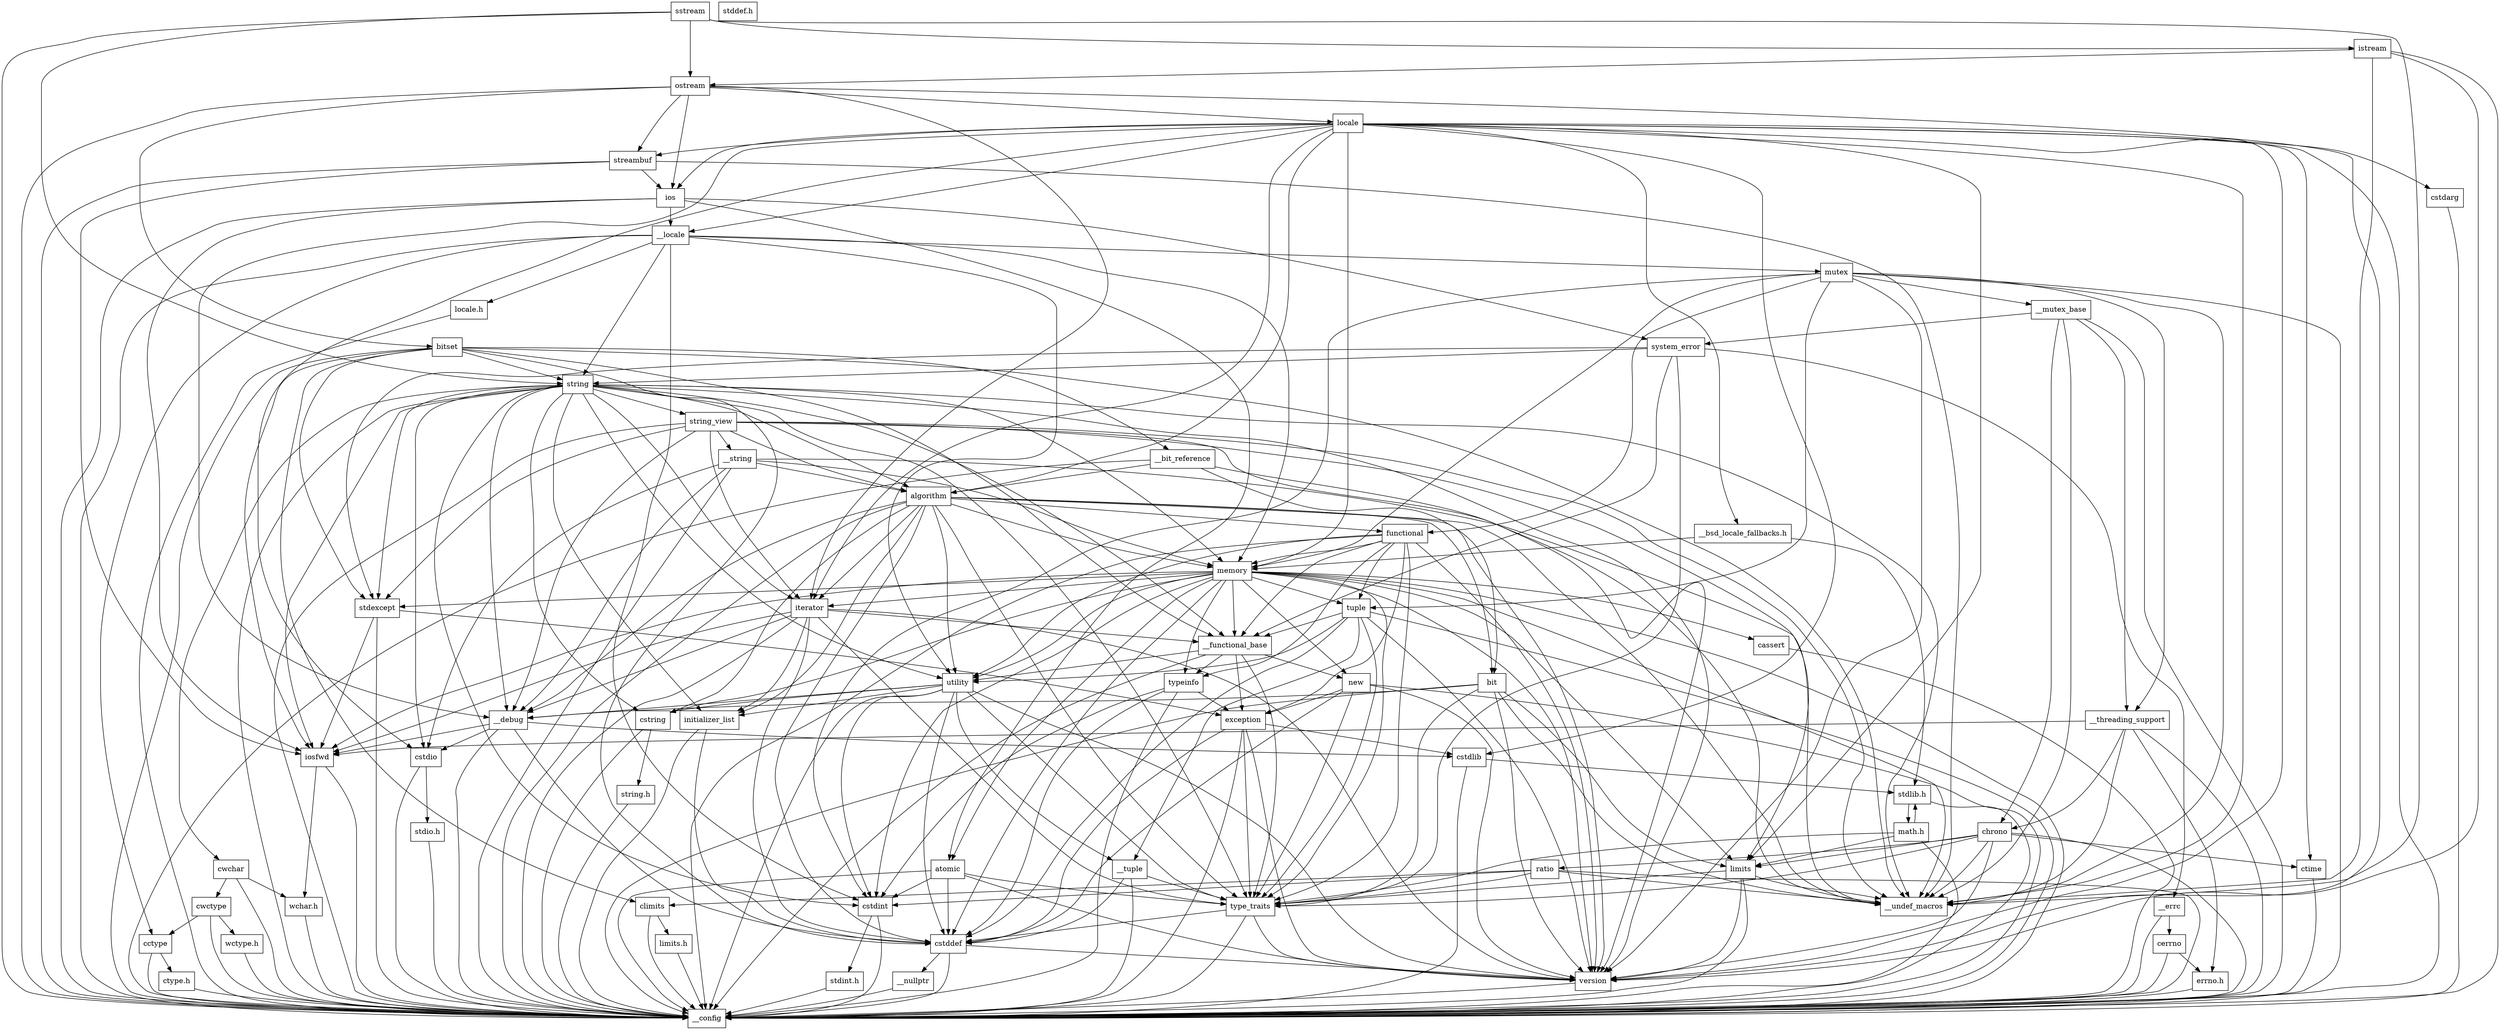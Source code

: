 digraph "dependencies" {
  header_1 [ shape="box", label="sstream"];
  header_2 [ shape="box", label="__config"];
  header_11 [ shape="box", label="ostream"];
  header_12 [ shape="box", label="ios"];
  header_13 [ shape="box", label="iosfwd"];
  header_14 [ shape="box", label="wchar.h"];
  header_19 [ shape="box", label="stddef.h"];
  header_30 [ shape="box", label="__locale"];
  header_31 [ shape="box", label="string"];
  header_32 [ shape="box", label="string_view"];
  header_33 [ shape="box", label="__string"];
  header_34 [ shape="box", label="algorithm"];
  header_35 [ shape="box", label="initializer_list"];
  header_36 [ shape="box", label="cstddef"];
  header_37 [ shape="box", label="version"];
  header_39 [ shape="box", label="__nullptr"];
  header_40 [ shape="box", label="type_traits"];
  header_41 [ shape="box", label="cstring"];
  header_42 [ shape="box", label="string.h"];
  header_45 [ shape="box", label="utility"];
  header_46 [ shape="box", label="__tuple"];
  header_47 [ shape="box", label="cstdint"];
  header_48 [ shape="box", label="stdint.h"];
  header_55 [ shape="box", label="__debug"];
  header_56 [ shape="box", label="cstdlib"];
  header_57 [ shape="box", label="stdlib.h"];
  header_82 [ shape="box", label="math.h"];
  header_94 [ shape="box", label="limits"];
  header_95 [ shape="box", label="__undef_macros"];
  header_96 [ shape="box", label="cstdio"];
  header_97 [ shape="box", label="stdio.h"];
  header_106 [ shape="box", label="memory"];
  header_107 [ shape="box", label="typeinfo"];
  header_108 [ shape="box", label="exception"];
  header_109 [ shape="box", label="new"];
  header_110 [ shape="box", label="iterator"];
  header_111 [ shape="box", label="__functional_base"];
  header_112 [ shape="box", label="tuple"];
  header_113 [ shape="box", label="stdexcept"];
  header_114 [ shape="box", label="cassert"];
  header_116 [ shape="box", label="atomic"];
  header_117 [ shape="box", label="functional"];
  header_118 [ shape="box", label="bit"];
  header_119 [ shape="box", label="cwchar"];
  header_120 [ shape="box", label="cwctype"];
  header_121 [ shape="box", label="cctype"];
  header_122 [ shape="box", label="ctype.h"];
  header_124 [ shape="box", label="wctype.h"];
  header_127 [ shape="box", label="mutex"];
  header_128 [ shape="box", label="__mutex_base"];
  header_129 [ shape="box", label="chrono"];
  header_130 [ shape="box", label="ctime"];
  header_136 [ shape="box", label="ratio"];
  header_137 [ shape="box", label="climits"];
  header_138 [ shape="box", label="limits.h"];
  header_147 [ shape="box", label="system_error"];
  header_148 [ shape="box", label="__errc"];
  header_149 [ shape="box", label="cerrno"];
  header_150 [ shape="box", label="errno.h"];
  header_158 [ shape="box", label="__threading_support"];
  header_164 [ shape="box", label="locale.h"];
  header_167 [ shape="box", label="streambuf"];
  header_168 [ shape="box", label="locale"];
  header_169 [ shape="box", label="cstdarg"];
  header_171 [ shape="box", label="__bsd_locale_fallbacks.h"];
  header_172 [ shape="box", label="bitset"];
  header_173 [ shape="box", label="__bit_reference"];
  header_174 [ shape="box", label="istream"];
  header_34 -> header_2;
  header_34 -> header_35;
  header_34 -> header_40;
  header_34 -> header_41;
  header_34 -> header_45;
  header_34 -> header_106;
  header_34 -> header_117;
  header_34 -> header_110;
  header_34 -> header_36;
  header_34 -> header_118;
  header_34 -> header_37;
  header_34 -> header_55;
  header_34 -> header_95;
  header_120 -> header_2;
  header_120 -> header_121;
  header_120 -> header_124;
  header_138 -> header_2;
  header_113 -> header_2;
  header_113 -> header_108;
  header_113 -> header_13;
  header_172 -> header_2;
  header_172 -> header_173;
  header_172 -> header_36;
  header_172 -> header_137;
  header_172 -> header_31;
  header_172 -> header_113;
  header_172 -> header_13;
  header_172 -> header_111;
  header_172 -> header_95;
  header_174 -> header_2;
  header_174 -> header_37;
  header_174 -> header_11;
  header_174 -> header_95;
  header_37 -> header_2;
  header_111 -> header_2;
  header_111 -> header_40;
  header_111 -> header_107;
  header_111 -> header_108;
  header_111 -> header_109;
  header_111 -> header_45;
  header_45 -> header_2;
  header_45 -> header_46;
  header_45 -> header_40;
  header_45 -> header_35;
  header_45 -> header_36;
  header_45 -> header_41;
  header_45 -> header_47;
  header_45 -> header_37;
  header_45 -> header_55;
  header_33 -> header_2;
  header_33 -> header_34;
  header_33 -> header_96;
  header_33 -> header_106;
  header_33 -> header_55;
  header_33 -> header_95;
  header_82 -> header_2;
  header_82 -> header_57;
  header_82 -> header_40;
  header_82 -> header_94;
  header_117 -> header_2;
  header_117 -> header_40;
  header_117 -> header_107;
  header_117 -> header_108;
  header_117 -> header_106;
  header_117 -> header_112;
  header_117 -> header_45;
  header_117 -> header_37;
  header_117 -> header_111;
  header_127 -> header_2;
  header_127 -> header_128;
  header_127 -> header_47;
  header_127 -> header_117;
  header_127 -> header_106;
  header_127 -> header_112;
  header_127 -> header_37;
  header_127 -> header_158;
  header_127 -> header_95;
  header_167 -> header_2;
  header_167 -> header_13;
  header_167 -> header_12;
  header_167 -> header_95;
  header_110 -> header_2;
  header_110 -> header_13;
  header_110 -> header_111;
  header_110 -> header_40;
  header_110 -> header_36;
  header_110 -> header_35;
  header_110 -> header_37;
  header_110 -> header_55;
  header_118 -> header_2;
  header_118 -> header_94;
  header_118 -> header_40;
  header_118 -> header_37;
  header_118 -> header_55;
  header_118 -> header_95;
  header_42 -> header_2;
  header_112 -> header_2;
  header_112 -> header_46;
  header_112 -> header_36;
  header_112 -> header_40;
  header_112 -> header_111;
  header_112 -> header_45;
  header_112 -> header_37;
  header_168 -> header_2;
  header_168 -> header_30;
  header_168 -> header_55;
  header_168 -> header_34;
  header_168 -> header_106;
  header_168 -> header_12;
  header_168 -> header_167;
  header_168 -> header_110;
  header_168 -> header_94;
  header_168 -> header_37;
  header_168 -> header_169;
  header_168 -> header_56;
  header_168 -> header_130;
  header_168 -> header_96;
  header_168 -> header_171;
  header_168 -> header_95;
  header_13 -> header_2;
  header_13 -> header_14;
  header_173 -> header_2;
  header_173 -> header_118;
  header_173 -> header_34;
  header_173 -> header_95;
  header_158 -> header_2;
  header_158 -> header_129;
  header_158 -> header_13;
  header_158 -> header_150;
  header_158 -> header_95;
  header_128 -> header_2;
  header_128 -> header_129;
  header_128 -> header_147;
  header_128 -> header_158;
  header_128 -> header_95;
  header_12 -> header_2;
  header_12 -> header_13;
  header_12 -> header_30;
  header_12 -> header_147;
  header_12 -> header_116;
  header_137 -> header_2;
  header_137 -> header_138;
  header_39 -> header_2;
  header_148 -> header_2;
  header_148 -> header_149;
  header_164 -> header_2;
  header_121 -> header_2;
  header_121 -> header_122;
  header_30 -> header_2;
  header_30 -> header_31;
  header_30 -> header_106;
  header_30 -> header_45;
  header_30 -> header_127;
  header_30 -> header_47;
  header_30 -> header_121;
  header_30 -> header_164;
  header_32 -> header_2;
  header_32 -> header_33;
  header_32 -> header_34;
  header_32 -> header_110;
  header_32 -> header_94;
  header_32 -> header_113;
  header_32 -> header_37;
  header_32 -> header_55;
  header_32 -> header_95;
  header_31 -> header_2;
  header_31 -> header_32;
  header_31 -> header_13;
  header_31 -> header_41;
  header_31 -> header_96;
  header_31 -> header_119;
  header_31 -> header_34;
  header_31 -> header_110;
  header_31 -> header_45;
  header_31 -> header_106;
  header_31 -> header_113;
  header_31 -> header_40;
  header_31 -> header_35;
  header_31 -> header_111;
  header_31 -> header_37;
  header_31 -> header_47;
  header_31 -> header_55;
  header_31 -> header_95;
  header_114 -> header_2;
  header_96 -> header_2;
  header_96 -> header_97;
  header_171 -> header_57;
  header_171 -> header_106;
  header_129 -> header_2;
  header_129 -> header_130;
  header_129 -> header_40;
  header_129 -> header_136;
  header_129 -> header_94;
  header_129 -> header_37;
  header_129 -> header_95;
  header_11 -> header_2;
  header_11 -> header_12;
  header_11 -> header_167;
  header_11 -> header_168;
  header_11 -> header_110;
  header_11 -> header_172;
  header_11 -> header_37;
  header_149 -> header_2;
  header_149 -> header_150;
  header_41 -> header_2;
  header_41 -> header_42;
  header_97 -> header_2;
  header_136 -> header_2;
  header_136 -> header_47;
  header_136 -> header_137;
  header_136 -> header_40;
  header_136 -> header_95;
  header_147 -> header_148;
  header_147 -> header_40;
  header_147 -> header_113;
  header_147 -> header_111;
  header_147 -> header_31;
  header_150 -> header_2;
  header_169 -> header_2;
  header_57 -> header_2;
  header_57 -> header_82;
  header_124 -> header_2;
  header_108 -> header_2;
  header_108 -> header_36;
  header_108 -> header_56;
  header_108 -> header_40;
  header_108 -> header_37;
  header_56 -> header_2;
  header_56 -> header_57;
  header_109 -> header_2;
  header_109 -> header_108;
  header_109 -> header_40;
  header_109 -> header_36;
  header_109 -> header_37;
  header_107 -> header_2;
  header_107 -> header_108;
  header_107 -> header_36;
  header_107 -> header_47;
  header_48 -> header_2;
  header_55 -> header_2;
  header_55 -> header_13;
  header_55 -> header_56;
  header_55 -> header_96;
  header_55 -> header_36;
  header_106 -> header_2;
  header_106 -> header_40;
  header_106 -> header_107;
  header_106 -> header_36;
  header_106 -> header_47;
  header_106 -> header_109;
  header_106 -> header_45;
  header_106 -> header_94;
  header_106 -> header_110;
  header_106 -> header_111;
  header_106 -> header_13;
  header_106 -> header_112;
  header_106 -> header_113;
  header_106 -> header_41;
  header_106 -> header_114;
  header_106 -> header_116;
  header_106 -> header_37;
  header_106 -> header_95;
  header_47 -> header_2;
  header_47 -> header_48;
  header_1 -> header_2;
  header_1 -> header_11;
  header_1 -> header_174;
  header_1 -> header_31;
  header_1 -> header_95;
  header_119 -> header_2;
  header_119 -> header_120;
  header_119 -> header_14;
  header_94 -> header_2;
  header_94 -> header_40;
  header_94 -> header_95;
  header_94 -> header_37;
  header_46 -> header_2;
  header_46 -> header_36;
  header_46 -> header_40;
  header_130 -> header_2;
  header_35 -> header_2;
  header_35 -> header_36;
  header_14 -> header_2;
  header_116 -> header_2;
  header_116 -> header_36;
  header_116 -> header_47;
  header_116 -> header_40;
  header_116 -> header_37;
  header_36 -> header_2;
  header_36 -> header_37;
  header_36 -> header_39;
  header_122 -> header_2;
  header_40 -> header_2;
  header_40 -> header_36;
  header_40 -> header_37;
}